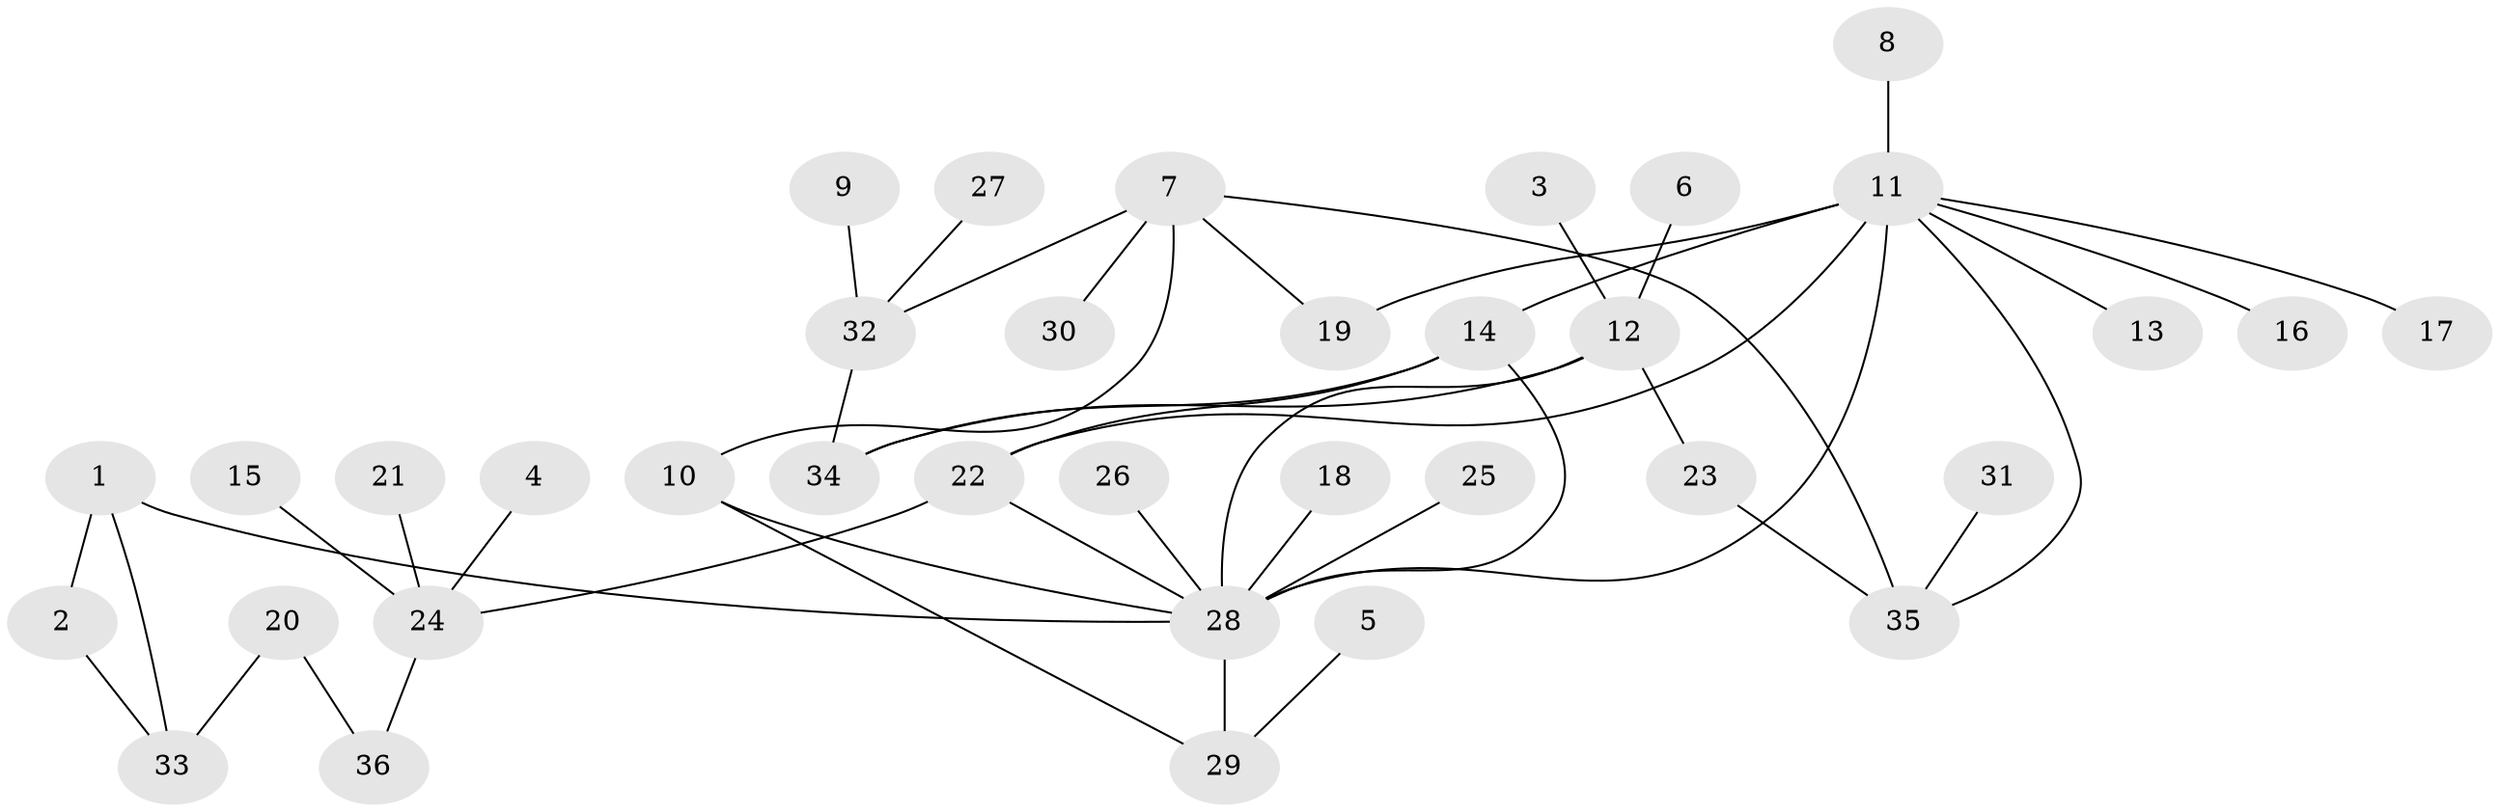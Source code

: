 // original degree distribution, {4: 0.06837606837606838, 17: 0.008547008547008548, 5: 0.03418803418803419, 6: 0.02564102564102564, 3: 0.07692307692307693, 2: 0.1794871794871795, 8: 0.02564102564102564, 1: 0.5641025641025641, 13: 0.008547008547008548, 7: 0.008547008547008548}
// Generated by graph-tools (version 1.1) at 2025/36/03/04/25 23:36:51]
// undirected, 36 vertices, 46 edges
graph export_dot {
  node [color=gray90,style=filled];
  1;
  2;
  3;
  4;
  5;
  6;
  7;
  8;
  9;
  10;
  11;
  12;
  13;
  14;
  15;
  16;
  17;
  18;
  19;
  20;
  21;
  22;
  23;
  24;
  25;
  26;
  27;
  28;
  29;
  30;
  31;
  32;
  33;
  34;
  35;
  36;
  1 -- 2 [weight=1.0];
  1 -- 28 [weight=2.0];
  1 -- 33 [weight=1.0];
  2 -- 33 [weight=1.0];
  3 -- 12 [weight=1.0];
  4 -- 24 [weight=1.0];
  5 -- 29 [weight=1.0];
  6 -- 12 [weight=1.0];
  7 -- 10 [weight=1.0];
  7 -- 19 [weight=1.0];
  7 -- 30 [weight=1.0];
  7 -- 32 [weight=1.0];
  7 -- 35 [weight=1.0];
  8 -- 11 [weight=1.0];
  9 -- 32 [weight=1.0];
  10 -- 28 [weight=1.0];
  10 -- 29 [weight=1.0];
  11 -- 13 [weight=1.0];
  11 -- 14 [weight=1.0];
  11 -- 16 [weight=1.0];
  11 -- 17 [weight=1.0];
  11 -- 19 [weight=2.0];
  11 -- 22 [weight=1.0];
  11 -- 28 [weight=1.0];
  11 -- 35 [weight=1.0];
  12 -- 23 [weight=2.0];
  12 -- 28 [weight=2.0];
  12 -- 34 [weight=1.0];
  14 -- 22 [weight=1.0];
  14 -- 28 [weight=2.0];
  14 -- 34 [weight=1.0];
  15 -- 24 [weight=1.0];
  18 -- 28 [weight=1.0];
  20 -- 33 [weight=1.0];
  20 -- 36 [weight=1.0];
  21 -- 24 [weight=1.0];
  22 -- 24 [weight=1.0];
  22 -- 28 [weight=1.0];
  23 -- 35 [weight=1.0];
  24 -- 36 [weight=1.0];
  25 -- 28 [weight=1.0];
  26 -- 28 [weight=1.0];
  27 -- 32 [weight=1.0];
  28 -- 29 [weight=1.0];
  31 -- 35 [weight=1.0];
  32 -- 34 [weight=1.0];
}
